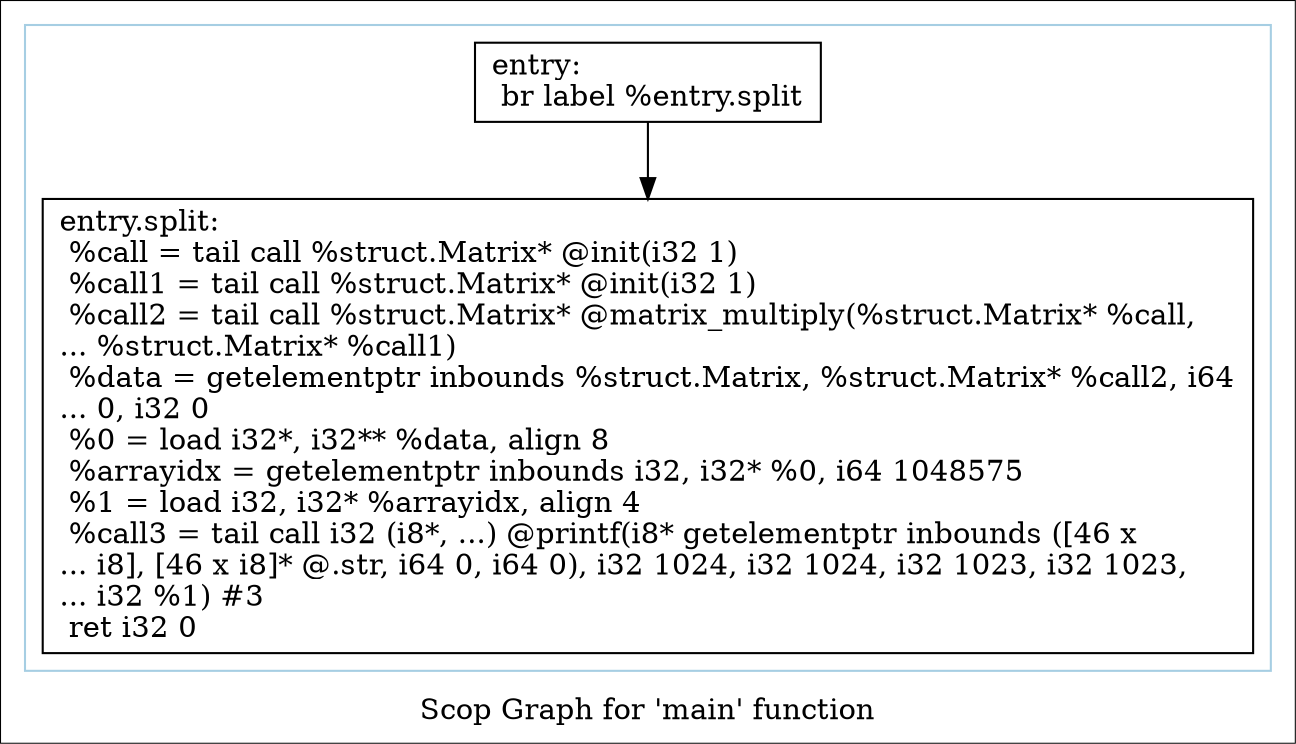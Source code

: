 digraph "Scop Graph for 'main' function" {
	label="Scop Graph for 'main' function";

	Node0x5b9cb00 [shape=record,label="{entry:\l  br label %entry.split\l}"];
	Node0x5b9cb00 -> Node0x5b9d4c0;
	Node0x5b9d4c0 [shape=record,label="{entry.split:                                      \l  %call = tail call %struct.Matrix* @init(i32 1)\l  %call1 = tail call %struct.Matrix* @init(i32 1)\l  %call2 = tail call %struct.Matrix* @matrix_multiply(%struct.Matrix* %call,\l... %struct.Matrix* %call1)\l  %data = getelementptr inbounds %struct.Matrix, %struct.Matrix* %call2, i64\l... 0, i32 0\l  %0 = load i32*, i32** %data, align 8\l  %arrayidx = getelementptr inbounds i32, i32* %0, i64 1048575\l  %1 = load i32, i32* %arrayidx, align 4\l  %call3 = tail call i32 (i8*, ...) @printf(i8* getelementptr inbounds ([46 x\l... i8], [46 x i8]* @.str, i64 0, i64 0), i32 1024, i32 1024, i32 1023, i32 1023,\l... i32 %1) #3\l  ret i32 0\l}"];
	colorscheme = "paired12"
        subgraph cluster_0x5bb4310 {
          label = "";
          style = solid;
          color = 1
          Node0x5b9cb00;
          Node0x5b9d4c0;
        }
}
